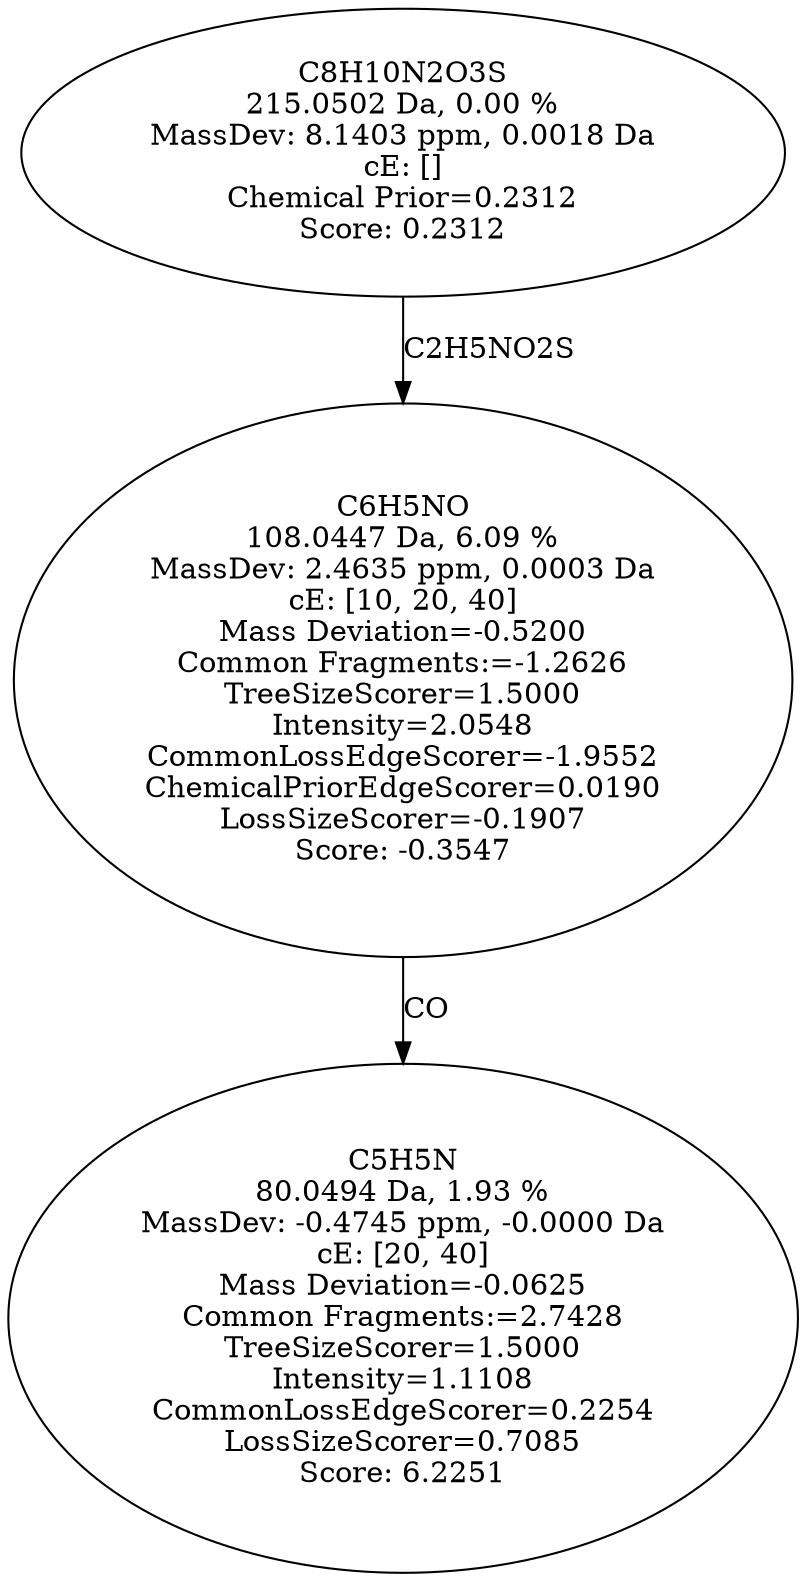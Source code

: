 strict digraph {
v1 [label="C5H5N\n80.0494 Da, 1.93 %\nMassDev: -0.4745 ppm, -0.0000 Da\ncE: [20, 40]\nMass Deviation=-0.0625\nCommon Fragments:=2.7428\nTreeSizeScorer=1.5000\nIntensity=1.1108\nCommonLossEdgeScorer=0.2254\nLossSizeScorer=0.7085\nScore: 6.2251"];
v2 [label="C6H5NO\n108.0447 Da, 6.09 %\nMassDev: 2.4635 ppm, 0.0003 Da\ncE: [10, 20, 40]\nMass Deviation=-0.5200\nCommon Fragments:=-1.2626\nTreeSizeScorer=1.5000\nIntensity=2.0548\nCommonLossEdgeScorer=-1.9552\nChemicalPriorEdgeScorer=0.0190\nLossSizeScorer=-0.1907\nScore: -0.3547"];
v3 [label="C8H10N2O3S\n215.0502 Da, 0.00 %\nMassDev: 8.1403 ppm, 0.0018 Da\ncE: []\nChemical Prior=0.2312\nScore: 0.2312"];
v2 -> v1 [label="CO"];
v3 -> v2 [label="C2H5NO2S"];
}